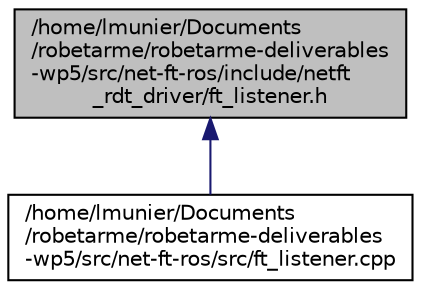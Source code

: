 digraph "/home/lmunier/Documents/robetarme/robetarme-deliverables-wp5/src/net-ft-ros/include/netft_rdt_driver/ft_listener.h"
{
 // LATEX_PDF_SIZE
  edge [fontname="Helvetica",fontsize="10",labelfontname="Helvetica",labelfontsize="10"];
  node [fontname="Helvetica",fontsize="10",shape=record];
  Node1 [label="/home/lmunier/Documents\l/robetarme/robetarme-deliverables\l-wp5/src/net-ft-ros/include/netft\l_rdt_driver/ft_listener.h",height=0.2,width=0.4,color="black", fillcolor="grey75", style="filled", fontcolor="black",tooltip=" "];
  Node1 -> Node2 [dir="back",color="midnightblue",fontsize="10",style="solid",fontname="Helvetica"];
  Node2 [label="/home/lmunier/Documents\l/robetarme/robetarme-deliverables\l-wp5/src/net-ft-ros/src/ft_listener.cpp",height=0.2,width=0.4,color="black", fillcolor="white", style="filled",URL="$ft__listener_8cpp.html",tooltip=" "];
}
